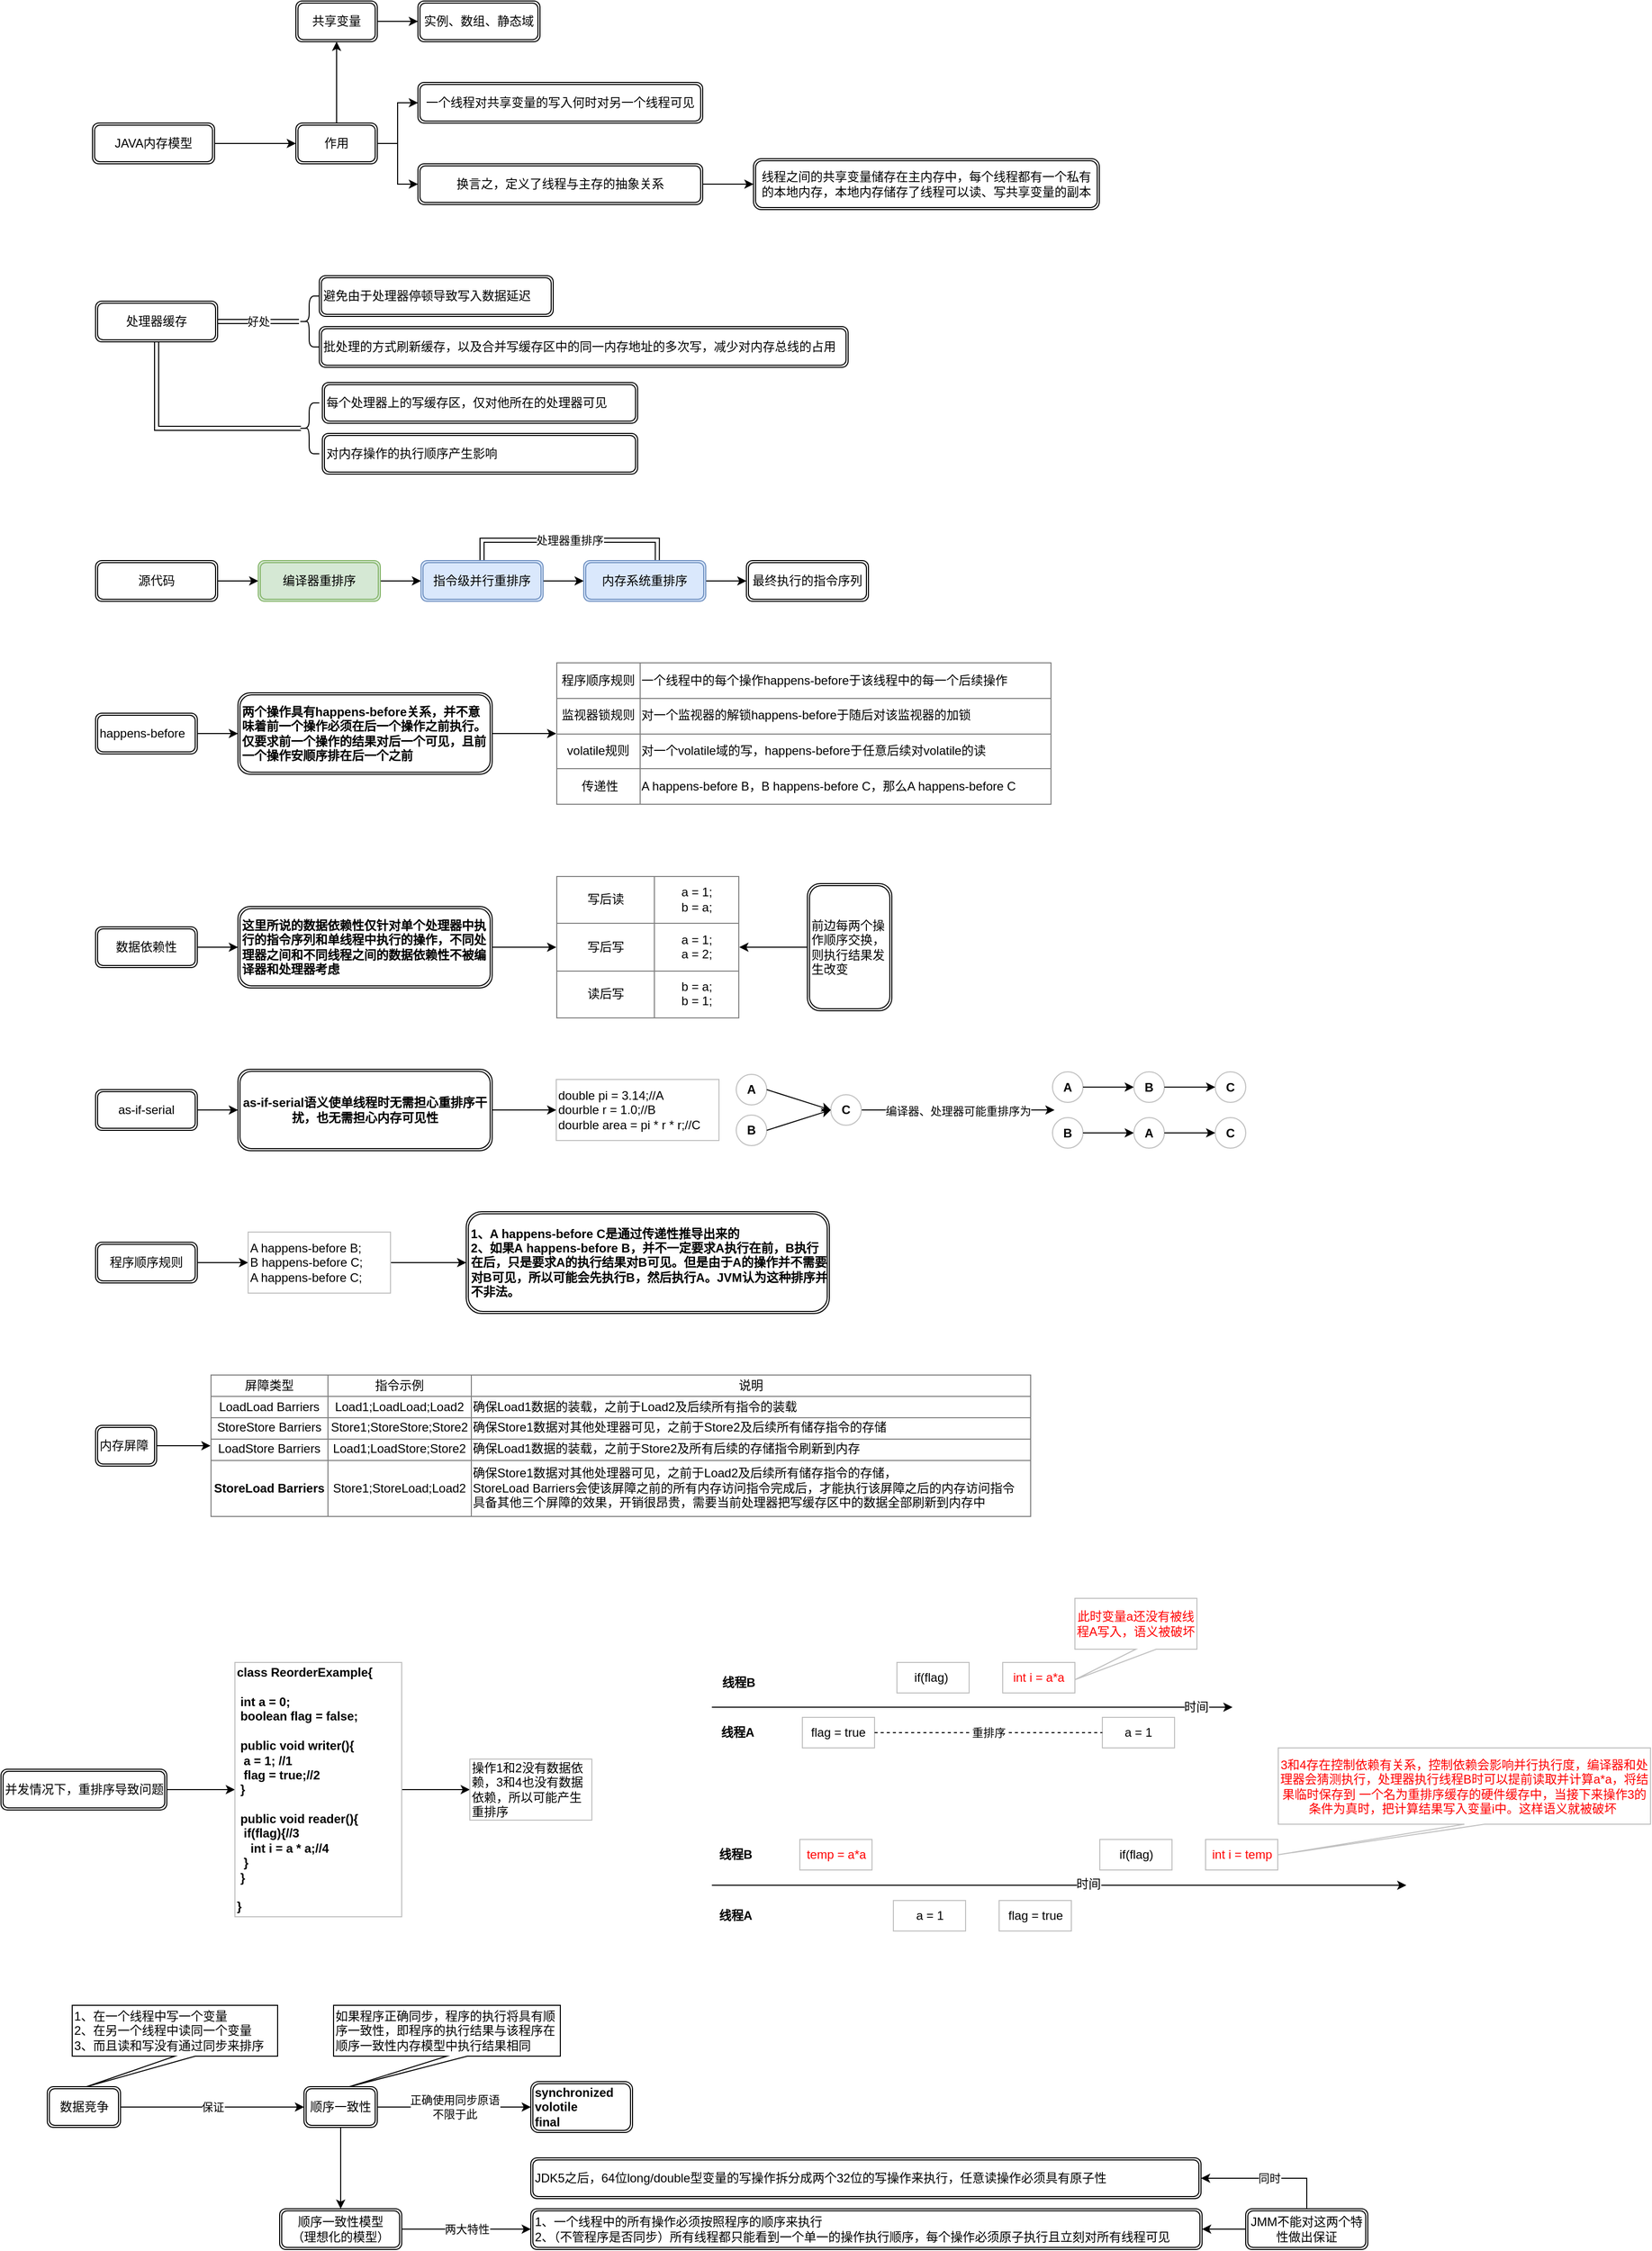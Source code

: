 <mxfile version="12.2.3" pages="1"><diagram id="X_woUP3ET1VslQlFR_BW" name="Page-1"><mxGraphModel dx="1010" dy="479" grid="1" gridSize="10" guides="1" tooltips="1" connect="1" arrows="1" fold="1" page="1" pageScale="1" pageWidth="827" pageHeight="1169" math="0" shadow="0"><root><mxCell id="0"/><mxCell id="1" parent="0"/><mxCell id="INB0uB4eUvnYEFWTCzHM-9" value="" style="edgeStyle=orthogonalEdgeStyle;rounded=0;orthogonalLoop=1;jettySize=auto;html=1;" parent="1" source="INB0uB4eUvnYEFWTCzHM-3" target="INB0uB4eUvnYEFWTCzHM-5" edge="1"><mxGeometry relative="1" as="geometry"/></mxCell><mxCell id="INB0uB4eUvnYEFWTCzHM-3" value="&lt;span style=&quot;white-space: normal&quot;&gt;JAVA内存模型&lt;/span&gt;" style="shape=ext;double=1;rounded=1;whiteSpace=wrap;html=1;" parent="1" vertex="1"><mxGeometry x="160" y="280" width="120" height="40" as="geometry"/></mxCell><mxCell id="INB0uB4eUvnYEFWTCzHM-10" style="edgeStyle=orthogonalEdgeStyle;rounded=0;orthogonalLoop=1;jettySize=auto;html=1;exitX=1;exitY=0.5;exitDx=0;exitDy=0;" parent="1" source="INB0uB4eUvnYEFWTCzHM-5" target="INB0uB4eUvnYEFWTCzHM-6" edge="1"><mxGeometry relative="1" as="geometry"/></mxCell><mxCell id="INB0uB4eUvnYEFWTCzHM-11" style="edgeStyle=orthogonalEdgeStyle;rounded=0;orthogonalLoop=1;jettySize=auto;html=1;exitX=1;exitY=0.5;exitDx=0;exitDy=0;entryX=0;entryY=0.5;entryDx=0;entryDy=0;" parent="1" source="INB0uB4eUvnYEFWTCzHM-5" target="INB0uB4eUvnYEFWTCzHM-7" edge="1"><mxGeometry relative="1" as="geometry"/></mxCell><mxCell id="INB0uB4eUvnYEFWTCzHM-15" value="" style="edgeStyle=orthogonalEdgeStyle;rounded=0;orthogonalLoop=1;jettySize=auto;html=1;" parent="1" source="INB0uB4eUvnYEFWTCzHM-5" target="INB0uB4eUvnYEFWTCzHM-13" edge="1"><mxGeometry relative="1" as="geometry"/></mxCell><mxCell id="INB0uB4eUvnYEFWTCzHM-5" value="作用" style="shape=ext;double=1;rounded=1;whiteSpace=wrap;html=1;" parent="1" vertex="1"><mxGeometry x="360" y="280" width="80" height="40" as="geometry"/></mxCell><mxCell id="INB0uB4eUvnYEFWTCzHM-6" value="一个线程对共享变量的写入何时对另一个线程可见" style="shape=ext;double=1;rounded=1;whiteSpace=wrap;html=1;" parent="1" vertex="1"><mxGeometry x="480" y="240" width="280" height="40" as="geometry"/></mxCell><mxCell id="INB0uB4eUvnYEFWTCzHM-12" value="" style="edgeStyle=orthogonalEdgeStyle;rounded=0;orthogonalLoop=1;jettySize=auto;html=1;" parent="1" source="INB0uB4eUvnYEFWTCzHM-7" target="INB0uB4eUvnYEFWTCzHM-8" edge="1"><mxGeometry relative="1" as="geometry"/></mxCell><mxCell id="INB0uB4eUvnYEFWTCzHM-7" value="换言之，定义了线程与主存的抽象关系" style="shape=ext;double=1;rounded=1;whiteSpace=wrap;html=1;" parent="1" vertex="1"><mxGeometry x="480" y="320" width="280" height="40" as="geometry"/></mxCell><mxCell id="INB0uB4eUvnYEFWTCzHM-8" value="线程之间的共享变量储存在主内存中，每个线程都有一个私有的本地内存，本地内存储存了线程可以读、写共享变量的副本" style="shape=ext;double=1;rounded=1;whiteSpace=wrap;html=1;" parent="1" vertex="1"><mxGeometry x="810" y="315" width="340" height="50" as="geometry"/></mxCell><mxCell id="INB0uB4eUvnYEFWTCzHM-16" value="" style="edgeStyle=orthogonalEdgeStyle;rounded=0;orthogonalLoop=1;jettySize=auto;html=1;" parent="1" source="INB0uB4eUvnYEFWTCzHM-13" target="INB0uB4eUvnYEFWTCzHM-14" edge="1"><mxGeometry relative="1" as="geometry"/></mxCell><mxCell id="INB0uB4eUvnYEFWTCzHM-13" value="共享变量" style="shape=ext;double=1;rounded=1;whiteSpace=wrap;html=1;" parent="1" vertex="1"><mxGeometry x="360" y="160" width="80" height="40" as="geometry"/></mxCell><mxCell id="INB0uB4eUvnYEFWTCzHM-14" value="实例、数组、静态域" style="shape=ext;double=1;rounded=1;whiteSpace=wrap;html=1;" parent="1" vertex="1"><mxGeometry x="480" y="160" width="120" height="40" as="geometry"/></mxCell><mxCell id="INB0uB4eUvnYEFWTCzHM-23" value="" style="edgeStyle=orthogonalEdgeStyle;rounded=0;orthogonalLoop=1;jettySize=auto;html=1;" parent="1" source="INB0uB4eUvnYEFWTCzHM-18" target="INB0uB4eUvnYEFWTCzHM-19" edge="1"><mxGeometry relative="1" as="geometry"/></mxCell><mxCell id="INB0uB4eUvnYEFWTCzHM-18" value="源代码" style="shape=ext;double=1;rounded=1;whiteSpace=wrap;html=1;" parent="1" vertex="1"><mxGeometry x="163" y="710" width="120" height="40" as="geometry"/></mxCell><mxCell id="INB0uB4eUvnYEFWTCzHM-24" value="" style="edgeStyle=orthogonalEdgeStyle;rounded=0;orthogonalLoop=1;jettySize=auto;html=1;" parent="1" source="INB0uB4eUvnYEFWTCzHM-19" target="INB0uB4eUvnYEFWTCzHM-20" edge="1"><mxGeometry relative="1" as="geometry"/></mxCell><mxCell id="INB0uB4eUvnYEFWTCzHM-19" value="编译器重排序" style="shape=ext;double=1;rounded=1;whiteSpace=wrap;html=1;fillColor=#d5e8d4;strokeColor=#82b366;" parent="1" vertex="1"><mxGeometry x="323" y="710" width="120" height="40" as="geometry"/></mxCell><mxCell id="INB0uB4eUvnYEFWTCzHM-25" value="" style="edgeStyle=orthogonalEdgeStyle;rounded=0;orthogonalLoop=1;jettySize=auto;html=1;" parent="1" source="INB0uB4eUvnYEFWTCzHM-20" target="INB0uB4eUvnYEFWTCzHM-21" edge="1"><mxGeometry relative="1" as="geometry"/></mxCell><mxCell id="INB0uB4eUvnYEFWTCzHM-27" value="处理器重排序" style="edgeStyle=orthogonalEdgeStyle;rounded=0;orthogonalLoop=1;jettySize=auto;html=1;exitX=0.5;exitY=0;exitDx=0;exitDy=0;entryX=0.603;entryY=-0.005;entryDx=0;entryDy=0;entryPerimeter=0;shape=link;" parent="1" source="INB0uB4eUvnYEFWTCzHM-20" target="INB0uB4eUvnYEFWTCzHM-21" edge="1"><mxGeometry relative="1" as="geometry"/></mxCell><mxCell id="INB0uB4eUvnYEFWTCzHM-20" value="指令级并行重排序" style="shape=ext;double=1;rounded=1;whiteSpace=wrap;html=1;fillColor=#dae8fc;strokeColor=#6c8ebf;" parent="1" vertex="1"><mxGeometry x="483" y="710" width="120" height="40" as="geometry"/></mxCell><mxCell id="INB0uB4eUvnYEFWTCzHM-26" value="" style="edgeStyle=orthogonalEdgeStyle;rounded=0;orthogonalLoop=1;jettySize=auto;html=1;" parent="1" source="INB0uB4eUvnYEFWTCzHM-21" target="INB0uB4eUvnYEFWTCzHM-22" edge="1"><mxGeometry relative="1" as="geometry"/></mxCell><mxCell id="INB0uB4eUvnYEFWTCzHM-21" value="内存系统重排序" style="shape=ext;double=1;rounded=1;whiteSpace=wrap;html=1;fillColor=#dae8fc;strokeColor=#6c8ebf;" parent="1" vertex="1"><mxGeometry x="643" y="710" width="120" height="40" as="geometry"/></mxCell><mxCell id="INB0uB4eUvnYEFWTCzHM-22" value="最终执行的指令序列" style="shape=ext;double=1;rounded=1;whiteSpace=wrap;html=1;" parent="1" vertex="1"><mxGeometry x="803" y="710" width="120" height="40" as="geometry"/></mxCell><mxCell id="INB0uB4eUvnYEFWTCzHM-42" style="edgeStyle=orthogonalEdgeStyle;shape=link;rounded=0;orthogonalLoop=1;jettySize=auto;html=1;entryX=0.1;entryY=0.5;entryDx=0;entryDy=0;entryPerimeter=0;" parent="1" source="INB0uB4eUvnYEFWTCzHM-28" target="INB0uB4eUvnYEFWTCzHM-41" edge="1"><mxGeometry relative="1" as="geometry"><Array as="points"><mxPoint x="223" y="580"/></Array></mxGeometry></mxCell><mxCell id="INB0uB4eUvnYEFWTCzHM-28" value="处理器缓存" style="shape=ext;double=1;rounded=1;whiteSpace=wrap;html=1;" parent="1" vertex="1"><mxGeometry x="163" y="455" width="120" height="40" as="geometry"/></mxCell><mxCell id="INB0uB4eUvnYEFWTCzHM-29" value="避免由于处理器停顿导致写入数据延迟" style="shape=ext;double=1;rounded=1;whiteSpace=wrap;html=1;align=left;" parent="1" vertex="1"><mxGeometry x="383" y="430" width="230" height="40" as="geometry"/></mxCell><mxCell id="INB0uB4eUvnYEFWTCzHM-30" value="批处理的方式刷新缓存，以及合并写缓存区中的同一内存地址的多次写，减少对内存总线的占用" style="shape=ext;double=1;rounded=1;whiteSpace=wrap;html=1;align=left;" parent="1" vertex="1"><mxGeometry x="383" y="480" width="520" height="40" as="geometry"/></mxCell><mxCell id="INB0uB4eUvnYEFWTCzHM-31" value="每个处理器上的写缓存区，仅对他所在的处理器可见" style="shape=ext;double=1;rounded=1;whiteSpace=wrap;html=1;align=left;" parent="1" vertex="1"><mxGeometry x="386" y="535" width="310" height="40" as="geometry"/></mxCell><mxCell id="INB0uB4eUvnYEFWTCzHM-32" value="对内存操作的执行顺序产生影响" style="shape=ext;double=1;rounded=1;whiteSpace=wrap;html=1;align=left;" parent="1" vertex="1"><mxGeometry x="386" y="585" width="310" height="40" as="geometry"/></mxCell><mxCell id="INB0uB4eUvnYEFWTCzHM-36" value="好处" style="edgeStyle=orthogonalEdgeStyle;shape=link;rounded=0;orthogonalLoop=1;jettySize=auto;html=1;exitX=1;exitY=0.5;exitDx=0;exitDy=0;" parent="1" source="INB0uB4eUvnYEFWTCzHM-28" target="INB0uB4eUvnYEFWTCzHM-35" edge="1"><mxGeometry relative="1" as="geometry"><mxPoint x="313" y="479" as="sourcePoint"/></mxGeometry></mxCell><mxCell id="INB0uB4eUvnYEFWTCzHM-35" value="" style="shape=curlyBracket;whiteSpace=wrap;html=1;rounded=1;" parent="1" vertex="1"><mxGeometry x="363" y="450" width="20" height="50" as="geometry"/></mxCell><mxCell id="INB0uB4eUvnYEFWTCzHM-41" value="" style="shape=curlyBracket;whiteSpace=wrap;html=1;rounded=1;" parent="1" vertex="1"><mxGeometry x="363" y="555" width="20" height="50" as="geometry"/></mxCell><mxCell id="INB0uB4eUvnYEFWTCzHM-68" value="" style="edgeStyle=orthogonalEdgeStyle;rounded=0;orthogonalLoop=1;jettySize=auto;html=1;" parent="1" source="INB0uB4eUvnYEFWTCzHM-59" target="INB0uB4eUvnYEFWTCzHM-61" edge="1"><mxGeometry relative="1" as="geometry"/></mxCell><mxCell id="INB0uB4eUvnYEFWTCzHM-59" value="happens-before" style="shape=ext;double=1;rounded=1;whiteSpace=wrap;html=1;align=left;" parent="1" vertex="1"><mxGeometry x="163" y="860" width="100" height="40" as="geometry"/></mxCell><mxCell id="INB0uB4eUvnYEFWTCzHM-60" value="&lt;table border=&quot;1&quot; width=&quot;100%&quot; style=&quot;width: 100% ; height: 100% ; border-collapse: collapse&quot;&gt;&lt;tbody&gt;&lt;tr&gt;&lt;td align=&quot;center&quot;&gt;程序顺序规则&lt;/td&gt;&lt;td align=&quot;center&quot; style=&quot;text-align: left&quot;&gt;一个线程中的每个操作happens-before于该线程中的每一个后续操作&lt;/td&gt;&lt;/tr&gt;&lt;tr&gt;&lt;td align=&quot;center&quot;&gt;监视器锁规则&lt;/td&gt;&lt;td align=&quot;center&quot; style=&quot;text-align: left&quot;&gt;对一个监视器的解锁happens-before于随后对该监视器的加锁&lt;/td&gt;&lt;/tr&gt;&lt;tr&gt;&lt;td style=&quot;text-align: center&quot;&gt;volatile规则&lt;br&gt;&lt;/td&gt;&lt;td&gt;对一个volatile域的写，happens-before于任意后续对volatile的读&lt;/td&gt;&lt;/tr&gt;&lt;tr&gt;&lt;td align=&quot;center&quot;&gt;&amp;nbsp;传递性&lt;/td&gt;&lt;td align=&quot;center&quot; style=&quot;text-align: left&quot;&gt;A happens-before&amp;nbsp;B，B happens-before&amp;nbsp;C，那么A happens-before&amp;nbsp;C&lt;/td&gt;&lt;/tr&gt;&lt;/tbody&gt;&lt;/table&gt;" style="text;html=1;strokeColor=none;fillColor=none;overflow=fill;rounded=0;align=left;" parent="1" vertex="1"><mxGeometry x="616" y="810" width="487" height="140" as="geometry"/></mxCell><mxCell id="INB0uB4eUvnYEFWTCzHM-69" value="" style="edgeStyle=orthogonalEdgeStyle;rounded=0;orthogonalLoop=1;jettySize=auto;html=1;" parent="1" source="INB0uB4eUvnYEFWTCzHM-61" target="INB0uB4eUvnYEFWTCzHM-60" edge="1"><mxGeometry relative="1" as="geometry"/></mxCell><mxCell id="INB0uB4eUvnYEFWTCzHM-61" value="&lt;b&gt;两个操作具有happens-before关系，并不意味着前一个操作必须在后一个操作之前执行。仅要求前一个操作的结果对后一个可见，且前一个操作安顺序排在后一个之前&lt;span style=&quot;font-family: &amp;#34;helvetica&amp;#34; , &amp;#34;arial&amp;#34; , sans-serif ; font-size: 0px ; white-space: nowrap&quot;&gt;及%3CmxGraphModel%3E%3Croot%3E%3CmxCell%20id%3D%220%22%2F%3E%3CmxCell%20id%3D%221%22%20parent%3D%220%22%2F%3E%3CmxCell%20id%3D%222%22%20value%3D%22%E5%AF%B9%E5%86%85%E5%AD%98%E6%93%8D%E4%BD%9C%E7%9A%84%E6%89%A7%E8%A1%8C%E9%A1%BA%E5%BA%8F%E4%BA%A7%E7%94%9F%E5%BD%B1%E5%93%8D%22%20style%3D%22shape%3Dext%3Bdouble%3D1%3Brounded%3D1%3BwhiteSpace%3Dwrap%3Bhtml%3D1%3Balign%3Dleft%3B%22%20vertex%3D%221%22%20parent%3D%221%22%3E%3CmxGeometry%20x%3D%22583%22%20y%3D%22690%22%20width%3D%22310%22%20height%3D%2240%22%20as%3D%22geometry%22%2F%3E%3C%2FmxCell%3E%3C%2Froot%3E%3C%2FmxGraphModel%3&lt;/span&gt;&lt;/b&gt;" style="shape=ext;double=1;rounded=1;whiteSpace=wrap;html=1;align=left;" parent="1" vertex="1"><mxGeometry x="303" y="840" width="250" height="80" as="geometry"/></mxCell><mxCell id="INB0uB4eUvnYEFWTCzHM-70" value="" style="edgeStyle=orthogonalEdgeStyle;rounded=0;orthogonalLoop=1;jettySize=auto;html=1;" parent="1" source="INB0uB4eUvnYEFWTCzHM-62" target="INB0uB4eUvnYEFWTCzHM-66" edge="1"><mxGeometry relative="1" as="geometry"/></mxCell><mxCell id="INB0uB4eUvnYEFWTCzHM-62" value="数据依赖性" style="shape=ext;double=1;rounded=1;whiteSpace=wrap;html=1;align=center;" parent="1" vertex="1"><mxGeometry x="163" y="1070" width="100" height="40" as="geometry"/></mxCell><mxCell id="INB0uB4eUvnYEFWTCzHM-63" value="&lt;table border=&quot;1&quot; width=&quot;100%&quot; style=&quot;width: 100% ; height: 100% ; border-collapse: collapse&quot;&gt;&lt;tbody&gt;&lt;tr&gt;&lt;td align=&quot;center&quot;&gt;写后读&lt;/td&gt;&lt;td align=&quot;center&quot;&gt;a = 1;&lt;br&gt;b = a;&lt;/td&gt;&lt;/tr&gt;&lt;tr&gt;&lt;td align=&quot;center&quot;&gt;写后写&lt;/td&gt;&lt;td align=&quot;center&quot;&gt;a = 1;&lt;br&gt;a = 2;&lt;/td&gt;&lt;/tr&gt;&lt;tr&gt;&lt;td align=&quot;center&quot;&gt;读后写&lt;/td&gt;&lt;td align=&quot;center&quot;&gt;b = a;&lt;br&gt;b = 1;&lt;/td&gt;&lt;/tr&gt;&lt;/tbody&gt;&lt;/table&gt;" style="text;html=1;strokeColor=none;fillColor=none;overflow=fill;rounded=0;align=center;" parent="1" vertex="1"><mxGeometry x="616" y="1020" width="180" height="140" as="geometry"/></mxCell><mxCell id="INB0uB4eUvnYEFWTCzHM-72" value="" style="edgeStyle=orthogonalEdgeStyle;rounded=0;orthogonalLoop=1;jettySize=auto;html=1;" parent="1" source="INB0uB4eUvnYEFWTCzHM-64" target="INB0uB4eUvnYEFWTCzHM-63" edge="1"><mxGeometry relative="1" as="geometry"/></mxCell><mxCell id="INB0uB4eUvnYEFWTCzHM-64" value="&lt;span style=&quot;font-weight: normal&quot;&gt;前边每两个操作顺序交换，则执行结果发生改变&lt;/span&gt;" style="shape=ext;double=1;rounded=1;whiteSpace=wrap;html=1;align=left;fontStyle=1" parent="1" vertex="1"><mxGeometry x="863" y="1027.5" width="83" height="125" as="geometry"/></mxCell><mxCell id="INB0uB4eUvnYEFWTCzHM-71" value="" style="edgeStyle=orthogonalEdgeStyle;rounded=0;orthogonalLoop=1;jettySize=auto;html=1;" parent="1" source="INB0uB4eUvnYEFWTCzHM-66" target="INB0uB4eUvnYEFWTCzHM-63" edge="1"><mxGeometry relative="1" as="geometry"/></mxCell><mxCell id="INB0uB4eUvnYEFWTCzHM-66" value="&lt;b&gt;这里所说的数据依赖性仅针对单个处理器中执行的指令序列和单线程中执行的操作，不同处理器之间和不同线程之间的数据依赖性不被编译器和处理器考虑&lt;/b&gt;" style="shape=ext;double=1;rounded=1;whiteSpace=wrap;html=1;align=left;" parent="1" vertex="1"><mxGeometry x="303" y="1050" width="250" height="80" as="geometry"/></mxCell><mxCell id="INB0uB4eUvnYEFWTCzHM-99" value="" style="edgeStyle=orthogonalEdgeStyle;rounded=0;orthogonalLoop=1;jettySize=auto;html=1;" parent="1" source="INB0uB4eUvnYEFWTCzHM-73" target="INB0uB4eUvnYEFWTCzHM-95" edge="1"><mxGeometry relative="1" as="geometry"/></mxCell><mxCell id="INB0uB4eUvnYEFWTCzHM-73" value="as-if-serial" style="shape=ext;double=1;rounded=1;whiteSpace=wrap;html=1;align=center;" parent="1" vertex="1"><mxGeometry x="163" y="1230" width="100" height="40" as="geometry"/></mxCell><mxCell id="INB0uB4eUvnYEFWTCzHM-74" value="double pi = 3.14;//A&lt;br&gt;dourble r = 1.0;//B&lt;br&gt;dourble area = pi * r * r;//C" style="rounded=0;whiteSpace=wrap;html=1;strokeColor=#c0c0c0;gradientColor=none;align=left;" parent="1" vertex="1"><mxGeometry x="616" y="1220" width="160" height="60" as="geometry"/></mxCell><mxCell id="INB0uB4eUvnYEFWTCzHM-76" value="&lt;b&gt;A&lt;/b&gt;" style="ellipse;whiteSpace=wrap;html=1;aspect=fixed;rounded=0;strokeColor=#c0c0c0;gradientColor=none;align=center;" parent="1" vertex="1"><mxGeometry x="793" y="1215" width="30" height="30" as="geometry"/></mxCell><mxCell id="INB0uB4eUvnYEFWTCzHM-79" value="&lt;b&gt;B&lt;/b&gt;" style="ellipse;whiteSpace=wrap;html=1;aspect=fixed;rounded=0;strokeColor=#c0c0c0;gradientColor=none;align=center;" parent="1" vertex="1"><mxGeometry x="793" y="1255" width="30" height="30" as="geometry"/></mxCell><mxCell id="INB0uB4eUvnYEFWTCzHM-94" value="编译器、处理器可能重排序为" style="edgeStyle=orthogonalEdgeStyle;rounded=0;orthogonalLoop=1;jettySize=auto;html=1;" parent="1" source="INB0uB4eUvnYEFWTCzHM-80" edge="1"><mxGeometry relative="1" as="geometry"><mxPoint x="1106" y="1250" as="targetPoint"/></mxGeometry></mxCell><mxCell id="INB0uB4eUvnYEFWTCzHM-80" value="&lt;b&gt;C&lt;/b&gt;" style="ellipse;whiteSpace=wrap;html=1;aspect=fixed;rounded=0;strokeColor=#c0c0c0;gradientColor=none;align=center;" parent="1" vertex="1"><mxGeometry x="886" y="1235" width="30" height="30" as="geometry"/></mxCell><mxCell id="INB0uB4eUvnYEFWTCzHM-82" value="" style="endArrow=classic;html=1;exitX=1;exitY=0.5;exitDx=0;exitDy=0;entryX=0;entryY=0.5;entryDx=0;entryDy=0;" parent="1" source="INB0uB4eUvnYEFWTCzHM-76" target="INB0uB4eUvnYEFWTCzHM-80" edge="1"><mxGeometry width="50" height="50" relative="1" as="geometry"><mxPoint x="846" y="1380" as="sourcePoint"/><mxPoint x="896" y="1330" as="targetPoint"/></mxGeometry></mxCell><mxCell id="INB0uB4eUvnYEFWTCzHM-83" value="" style="endArrow=classic;html=1;exitX=1;exitY=0.5;exitDx=0;exitDy=0;entryX=0;entryY=0.5;entryDx=0;entryDy=0;" parent="1" source="INB0uB4eUvnYEFWTCzHM-79" target="INB0uB4eUvnYEFWTCzHM-80" edge="1"><mxGeometry width="50" height="50" relative="1" as="geometry"><mxPoint x="828.607" y="1235.607" as="sourcePoint"/><mxPoint x="879" y="1260" as="targetPoint"/></mxGeometry></mxCell><mxCell id="INB0uB4eUvnYEFWTCzHM-84" value="&lt;b&gt;A&lt;/b&gt;" style="ellipse;whiteSpace=wrap;html=1;aspect=fixed;rounded=0;strokeColor=#c0c0c0;gradientColor=none;align=center;" parent="1" vertex="1"><mxGeometry x="1104" y="1212.5" width="30" height="30" as="geometry"/></mxCell><mxCell id="INB0uB4eUvnYEFWTCzHM-85" value="" style="endArrow=classic;html=1;exitX=1;exitY=0.5;exitDx=0;exitDy=0;entryX=0;entryY=0.5;entryDx=0;entryDy=0;" parent="1" source="INB0uB4eUvnYEFWTCzHM-84" target="INB0uB4eUvnYEFWTCzHM-86" edge="1"><mxGeometry width="50" height="50" relative="1" as="geometry"><mxPoint x="1157" y="1377.5" as="sourcePoint"/><mxPoint x="1197" y="1247.5" as="targetPoint"/></mxGeometry></mxCell><mxCell id="INB0uB4eUvnYEFWTCzHM-86" value="&lt;b&gt;B&lt;/b&gt;" style="ellipse;whiteSpace=wrap;html=1;aspect=fixed;rounded=0;strokeColor=#c0c0c0;gradientColor=none;align=center;" parent="1" vertex="1"><mxGeometry x="1184" y="1212.5" width="30" height="30" as="geometry"/></mxCell><mxCell id="INB0uB4eUvnYEFWTCzHM-87" value="&lt;b&gt;C&lt;/b&gt;" style="ellipse;whiteSpace=wrap;html=1;aspect=fixed;rounded=0;strokeColor=#c0c0c0;gradientColor=none;align=center;" parent="1" vertex="1"><mxGeometry x="1264" y="1212.5" width="30" height="30" as="geometry"/></mxCell><mxCell id="INB0uB4eUvnYEFWTCzHM-88" value="" style="endArrow=classic;html=1;exitX=1;exitY=0.5;exitDx=0;exitDy=0;entryX=0;entryY=0.5;entryDx=0;entryDy=0;" parent="1" source="INB0uB4eUvnYEFWTCzHM-86" target="INB0uB4eUvnYEFWTCzHM-87" edge="1"><mxGeometry width="50" height="50" relative="1" as="geometry"><mxPoint x="1144" y="1237.5" as="sourcePoint"/><mxPoint x="1194" y="1237.5" as="targetPoint"/></mxGeometry></mxCell><mxCell id="INB0uB4eUvnYEFWTCzHM-89" value="&lt;b&gt;B&lt;/b&gt;" style="ellipse;whiteSpace=wrap;html=1;aspect=fixed;rounded=0;strokeColor=#c0c0c0;gradientColor=none;align=center;" parent="1" vertex="1"><mxGeometry x="1104" y="1257.5" width="30" height="30" as="geometry"/></mxCell><mxCell id="INB0uB4eUvnYEFWTCzHM-90" value="" style="endArrow=classic;html=1;exitX=1;exitY=0.5;exitDx=0;exitDy=0;entryX=0;entryY=0.5;entryDx=0;entryDy=0;" parent="1" source="INB0uB4eUvnYEFWTCzHM-89" target="INB0uB4eUvnYEFWTCzHM-91" edge="1"><mxGeometry width="50" height="50" relative="1" as="geometry"><mxPoint x="1157" y="1422.5" as="sourcePoint"/><mxPoint x="1197" y="1292.5" as="targetPoint"/></mxGeometry></mxCell><mxCell id="INB0uB4eUvnYEFWTCzHM-91" value="&lt;b&gt;A&lt;/b&gt;" style="ellipse;whiteSpace=wrap;html=1;aspect=fixed;rounded=0;strokeColor=#c0c0c0;gradientColor=none;align=center;" parent="1" vertex="1"><mxGeometry x="1184" y="1257.5" width="30" height="30" as="geometry"/></mxCell><mxCell id="INB0uB4eUvnYEFWTCzHM-92" value="&lt;b&gt;C&lt;/b&gt;" style="ellipse;whiteSpace=wrap;html=1;aspect=fixed;rounded=0;strokeColor=#c0c0c0;gradientColor=none;align=center;" parent="1" vertex="1"><mxGeometry x="1264" y="1257.5" width="30" height="30" as="geometry"/></mxCell><mxCell id="INB0uB4eUvnYEFWTCzHM-93" value="" style="endArrow=classic;html=1;exitX=1;exitY=0.5;exitDx=0;exitDy=0;entryX=0;entryY=0.5;entryDx=0;entryDy=0;" parent="1" source="INB0uB4eUvnYEFWTCzHM-91" target="INB0uB4eUvnYEFWTCzHM-92" edge="1"><mxGeometry width="50" height="50" relative="1" as="geometry"><mxPoint x="1144" y="1282.5" as="sourcePoint"/><mxPoint x="1194" y="1282.5" as="targetPoint"/></mxGeometry></mxCell><mxCell id="INB0uB4eUvnYEFWTCzHM-100" value="" style="edgeStyle=orthogonalEdgeStyle;rounded=0;orthogonalLoop=1;jettySize=auto;html=1;" parent="1" source="INB0uB4eUvnYEFWTCzHM-95" target="INB0uB4eUvnYEFWTCzHM-74" edge="1"><mxGeometry relative="1" as="geometry"/></mxCell><mxCell id="INB0uB4eUvnYEFWTCzHM-95" value="&lt;b&gt;as-if-serial语义使单线程时无需担心重排序干扰，也无需担心内存可见性&lt;/b&gt;" style="shape=ext;double=1;rounded=1;whiteSpace=wrap;html=1;align=center;" parent="1" vertex="1"><mxGeometry x="303" y="1210" width="250" height="80" as="geometry"/></mxCell><mxCell id="INB0uB4eUvnYEFWTCzHM-101" value="" style="edgeStyle=orthogonalEdgeStyle;rounded=0;orthogonalLoop=1;jettySize=auto;html=1;" parent="1" source="INB0uB4eUvnYEFWTCzHM-96" target="INB0uB4eUvnYEFWTCzHM-97" edge="1"><mxGeometry relative="1" as="geometry"/></mxCell><mxCell id="INB0uB4eUvnYEFWTCzHM-96" value="程序顺序规则" style="shape=ext;double=1;rounded=1;whiteSpace=wrap;html=1;align=center;" parent="1" vertex="1"><mxGeometry x="163" y="1380" width="100" height="40" as="geometry"/></mxCell><mxCell id="INB0uB4eUvnYEFWTCzHM-102" value="" style="edgeStyle=orthogonalEdgeStyle;rounded=0;orthogonalLoop=1;jettySize=auto;html=1;" parent="1" source="INB0uB4eUvnYEFWTCzHM-97" target="INB0uB4eUvnYEFWTCzHM-98" edge="1"><mxGeometry relative="1" as="geometry"/></mxCell><mxCell id="INB0uB4eUvnYEFWTCzHM-97" value="A happens-before B;&lt;br&gt;B happens-before C;&lt;br&gt;A happens-before C;" style="rounded=0;whiteSpace=wrap;html=1;strokeColor=#c0c0c0;gradientColor=none;align=left;" parent="1" vertex="1"><mxGeometry x="313" y="1370" width="140" height="60" as="geometry"/></mxCell><mxCell id="INB0uB4eUvnYEFWTCzHM-98" value="&lt;b&gt;1、A happens-before C是通过传递性推导出来的&lt;br&gt;2、如果A&amp;nbsp;happens-before&amp;nbsp;B，并不一定要求A执行在前，B执行在后，只是要求A的执行结果对B可见。但是由于A的操作并不需要对B可见，所以可能会先执行B，然后执行A。JVM认为这种排序并不非法。&lt;/b&gt;&lt;span style=&quot;font-family: &amp;#34;helvetica&amp;#34; , &amp;#34;arial&amp;#34; , sans-serif ; font-size: 0px ; white-space: nowrap&quot;&gt;2、%3CmxGraphModel%3E%3Croot%3E%3CmxCell%20id%3D%220%22%2F%3E%3CmxCell%20id%3D%221%22%20parent%3D%220%22%2F%3E%3CmxCell%20id%3D%222%22%20value%3D%22%26lt%3Bb%26gt%3Bas-if-serial%E8%AF%AD%E4%B9%89%E4%BD%BF%E5%8D%95%E7%BA%BF%E7%A8%8B%E6%97%B6%E6%97%A0%E9%9C%80%E6%8B%85%E5%BF%83%E9%87%8D%E6%8E%92%E5%BA%8F%E5%B9%B2%E6%89%B0%EF%BC%8C%E4%B9%9F%E6%97%A0%E9%9C%80%E6%8B%85%E5%BF%83%E5%86%85%E5%AD%98%E5%8F%AF%E8%A7%81%E6%80%A7%26lt%3B%2Fb%26gt%3B%22%20style%3D%22shape%3Dext%3Bdouble%3D1%3Brounded%3D1%3BwhiteSpace%3Dwrap%3Bhtml%3D1%3Balign%3Dcenter%3B%22%20vertex%3D%221%22%20parent%3D%221%22%3E%3CmxGeometry%20x%3D%22590%22%20y%3D%221385%22%20width%3D%22250%22%20height%3D%2280%22%20as%3D%22geometry%22%2F%3E%3C%2FmxCell%3E%3C%2Froot%3E%3C%2FmxGraphModel%3E&lt;/span&gt;" style="shape=ext;double=1;rounded=1;whiteSpace=wrap;html=1;align=left;" parent="1" vertex="1"><mxGeometry x="527.5" y="1350" width="357" height="100" as="geometry"/></mxCell><mxCell id="INB0uB4eUvnYEFWTCzHM-103" value="" style="edgeStyle=orthogonalEdgeStyle;rounded=0;orthogonalLoop=1;jettySize=auto;html=1;" parent="1" source="INB0uB4eUvnYEFWTCzHM-104" target="INB0uB4eUvnYEFWTCzHM-105" edge="1"><mxGeometry relative="1" as="geometry"/></mxCell><mxCell id="INB0uB4eUvnYEFWTCzHM-104" value="内存屏障" style="shape=ext;double=1;rounded=1;whiteSpace=wrap;html=1;align=left;" parent="1" vertex="1"><mxGeometry x="163" y="1560" width="60" height="40" as="geometry"/></mxCell><mxCell id="INB0uB4eUvnYEFWTCzHM-105" value="&lt;table border=&quot;1&quot; width=&quot;100%&quot; style=&quot;width: 100% ; height: 100% ; border-collapse: collapse&quot;&gt;&lt;tbody&gt;&lt;tr&gt;&lt;td align=&quot;center&quot;&gt;屏障类型&lt;/td&gt;&lt;td align=&quot;center&quot;&gt;指令示例&lt;/td&gt;&lt;td align=&quot;center&quot;&gt;说明&lt;/td&gt;&lt;/tr&gt;&lt;tr&gt;&lt;td align=&quot;center&quot;&gt;LoadLoad Barriers&lt;/td&gt;&lt;td align=&quot;center&quot;&gt;Load1;LoadLoad;Load2&lt;br&gt;&lt;/td&gt;&lt;td align=&quot;center&quot; style=&quot;text-align: left&quot;&gt;确保Load1数据的装载，之前于Load2及后续所有指令的装载&lt;/td&gt;&lt;/tr&gt;&lt;tr&gt;&lt;td align=&quot;center&quot;&gt;StoreStore Barriers&lt;/td&gt;&lt;td align=&quot;center&quot;&gt;Store1;StoreStore;Store2&lt;br&gt;&lt;/td&gt;&lt;td align=&quot;center&quot; style=&quot;text-align: left&quot;&gt;确保Store1数据对其他处理器可见，之前于Store2及后续所有储存指令的存储&lt;/td&gt;&lt;/tr&gt;&lt;tr&gt;&lt;td style=&quot;text-align: center&quot;&gt;LoadStore Barriers&lt;br&gt;&lt;/td&gt;&lt;td style=&quot;text-align: center&quot;&gt;Load1;LoadStore;Store2&lt;br&gt;&lt;/td&gt;&lt;td&gt;确保Load1数据的装载，之前于Store2及所有后续的存储指令刷新到内存&lt;/td&gt;&lt;/tr&gt;&lt;tr&gt;&lt;td style=&quot;text-align: center&quot;&gt;&lt;b&gt;StoreLoad&amp;nbsp;Barriers&lt;br&gt;&lt;/b&gt;&lt;/td&gt;&lt;td style=&quot;text-align: center&quot;&gt;Store1;StoreLoad;Load2&lt;br&gt;&lt;/td&gt;&lt;td&gt;确保Store1数据对其他处理器可见，之前于Load2及后续所有储存指令的存储，&lt;br&gt;StoreLoad Barriers会使该屏障之前的所有内存访问指令完成后，才能执行该屏障之后的内存访问指令&lt;br&gt;具备其他三个屏障的效果，开销很昂贵，需要当前处理器把写缓存区中的数据全部刷新到内存中&lt;/td&gt;&lt;/tr&gt;&lt;/tbody&gt;&lt;/table&gt;" style="text;html=1;strokeColor=none;fillColor=none;overflow=fill;rounded=0;align=left;" parent="1" vertex="1"><mxGeometry x="276" y="1510" width="807" height="140" as="geometry"/></mxCell><mxCell id="INB0uB4eUvnYEFWTCzHM-135" value="" style="edgeStyle=orthogonalEdgeStyle;rounded=0;orthogonalLoop=1;jettySize=auto;html=1;fontColor=#FF0000;" parent="1" source="INB0uB4eUvnYEFWTCzHM-107" target="INB0uB4eUvnYEFWTCzHM-108" edge="1"><mxGeometry relative="1" as="geometry"/></mxCell><mxCell id="INB0uB4eUvnYEFWTCzHM-107" value="并发情况下，重排序导致问题" style="shape=ext;double=1;rounded=1;whiteSpace=wrap;html=1;align=left;" parent="1" vertex="1"><mxGeometry x="70" y="1898" width="163" height="40" as="geometry"/></mxCell><mxCell id="INB0uB4eUvnYEFWTCzHM-136" value="" style="edgeStyle=orthogonalEdgeStyle;rounded=0;orthogonalLoop=1;jettySize=auto;html=1;fontColor=#FF0000;" parent="1" source="INB0uB4eUvnYEFWTCzHM-108" target="INB0uB4eUvnYEFWTCzHM-112" edge="1"><mxGeometry relative="1" as="geometry"/></mxCell><mxCell id="INB0uB4eUvnYEFWTCzHM-108" value="class ReorderExample{&lt;br&gt;&lt;br&gt;&amp;nbsp;int a = 0;&lt;br&gt;&amp;nbsp;boolean flag = false;&lt;br&gt;&lt;br&gt;&amp;nbsp;public void writer(){&lt;br&gt;&amp;nbsp; a = 1; //1&lt;br&gt;&amp;nbsp; flag = true;//2&lt;br&gt;&amp;nbsp;}&lt;br&gt;&lt;br&gt;&amp;nbsp;public void reader(){&lt;br&gt;&amp;nbsp; if(flag){//3&lt;br&gt;&amp;nbsp; &amp;nbsp; int i = a * a;//4&lt;br&gt;&amp;nbsp; }&lt;br&gt;&amp;nbsp;}&lt;br&gt;&lt;br&gt;}" style="rounded=0;whiteSpace=wrap;html=1;strokeColor=#c0c0c0;gradientColor=none;align=left;fontStyle=1" parent="1" vertex="1"><mxGeometry x="300" y="1793" width="164" height="250" as="geometry"/></mxCell><mxCell id="INB0uB4eUvnYEFWTCzHM-112" value="&lt;span style=&quot;text-align: center ; white-space: normal&quot;&gt;操作1和2没有数据依赖，3和4也没有数据依赖，所以可能产生重排序&lt;/span&gt;" style="rounded=0;whiteSpace=wrap;html=1;strokeColor=#c0c0c0;gradientColor=none;align=left;" parent="1" vertex="1"><mxGeometry x="531" y="1888" width="120" height="60" as="geometry"/></mxCell><mxCell id="INB0uB4eUvnYEFWTCzHM-113" value="" style="endArrow=classic;html=1;" parent="1" edge="1"><mxGeometry width="50" height="50" relative="1" as="geometry"><mxPoint x="769" y="1837" as="sourcePoint"/><mxPoint x="1281" y="1837" as="targetPoint"/></mxGeometry></mxCell><mxCell id="INB0uB4eUvnYEFWTCzHM-114" value="时间" style="text;html=1;resizable=0;points=[];align=center;verticalAlign=middle;labelBackgroundColor=#ffffff;" parent="INB0uB4eUvnYEFWTCzHM-113" vertex="1" connectable="0"><mxGeometry x="0.084" y="1" relative="1" as="geometry"><mxPoint x="198.5" y="1" as="offset"/></mxGeometry></mxCell><mxCell id="INB0uB4eUvnYEFWTCzHM-115" value="flag =&amp;nbsp;true" style="rounded=0;whiteSpace=wrap;html=1;strokeColor=#c0c0c0;gradientColor=none;align=center;" parent="1" vertex="1"><mxGeometry x="858" y="1847" width="71" height="30" as="geometry"/></mxCell><mxCell id="INB0uB4eUvnYEFWTCzHM-116" value="if(flag)&amp;nbsp;" style="rounded=0;whiteSpace=wrap;html=1;strokeColor=#c0c0c0;gradientColor=none;align=center;" parent="1" vertex="1"><mxGeometry x="951" y="1793" width="71" height="30" as="geometry"/></mxCell><mxCell id="INB0uB4eUvnYEFWTCzHM-117" value="&lt;b&gt;线程A&lt;/b&gt;" style="text;html=1;resizable=0;autosize=1;align=center;verticalAlign=middle;points=[];fillColor=none;strokeColor=none;rounded=0;" parent="1" vertex="1"><mxGeometry x="769" y="1852" width="50" height="20" as="geometry"/></mxCell><mxCell id="INB0uB4eUvnYEFWTCzHM-118" value="&lt;b&gt;线程B&lt;/b&gt;" style="text;html=1;resizable=0;autosize=1;align=center;verticalAlign=middle;points=[];fillColor=none;strokeColor=none;rounded=0;" parent="1" vertex="1"><mxGeometry x="770" y="1803" width="50" height="20" as="geometry"/></mxCell><mxCell id="INB0uB4eUvnYEFWTCzHM-119" value="int i = a*a" style="rounded=0;whiteSpace=wrap;html=1;strokeColor=#c0c0c0;gradientColor=none;align=center;fontColor=#FF0000;" parent="1" vertex="1"><mxGeometry x="1055" y="1793" width="71" height="30" as="geometry"/></mxCell><mxCell id="INB0uB4eUvnYEFWTCzHM-120" value="a = 1" style="rounded=0;whiteSpace=wrap;html=1;strokeColor=#c0c0c0;gradientColor=none;align=center;" parent="1" vertex="1"><mxGeometry x="1153" y="1847" width="71" height="30" as="geometry"/></mxCell><mxCell id="INB0uB4eUvnYEFWTCzHM-122" value="此时变量a还没有被线程A写入，语义被破坏" style="shape=callout;whiteSpace=wrap;html=1;perimeter=calloutPerimeter;rounded=0;strokeColor=#c0c0c0;gradientColor=none;fontColor=#FF0000;align=center;rotation=0;position2=0;" parent="1" vertex="1"><mxGeometry x="1126" y="1730" width="120" height="80" as="geometry"/></mxCell><mxCell id="INB0uB4eUvnYEFWTCzHM-123" value="&lt;font color=&quot;#000000&quot;&gt;重排序&lt;/font&gt;" style="endArrow=none;dashed=1;html=1;fontColor=#FF0000;entryX=0;entryY=0.5;entryDx=0;entryDy=0;exitX=1;exitY=0.5;exitDx=0;exitDy=0;" parent="1" source="INB0uB4eUvnYEFWTCzHM-115" target="INB0uB4eUvnYEFWTCzHM-120" edge="1"><mxGeometry width="50" height="50" relative="1" as="geometry"><mxPoint x="334" y="2097" as="sourcePoint"/><mxPoint x="384" y="2047" as="targetPoint"/></mxGeometry></mxCell><mxCell id="INB0uB4eUvnYEFWTCzHM-124" value="" style="endArrow=classic;html=1;" parent="1" edge="1"><mxGeometry width="50" height="50" relative="1" as="geometry"><mxPoint x="769" y="2012" as="sourcePoint"/><mxPoint x="1451.941" y="2012" as="targetPoint"/></mxGeometry></mxCell><mxCell id="INB0uB4eUvnYEFWTCzHM-125" value="时间" style="text;html=1;resizable=0;points=[];align=center;verticalAlign=middle;labelBackgroundColor=#ffffff;" parent="INB0uB4eUvnYEFWTCzHM-124" vertex="1" connectable="0"><mxGeometry x="0.084" y="1" relative="1" as="geometry"><mxPoint as="offset"/></mxGeometry></mxCell><mxCell id="INB0uB4eUvnYEFWTCzHM-126" value="flag =&amp;nbsp;true" style="rounded=0;whiteSpace=wrap;html=1;strokeColor=#c0c0c0;gradientColor=none;align=center;" parent="1" vertex="1"><mxGeometry x="1051.5" y="2027" width="71" height="30" as="geometry"/></mxCell><mxCell id="INB0uB4eUvnYEFWTCzHM-127" value="temp = a*a" style="rounded=0;whiteSpace=wrap;html=1;strokeColor=#c0c0c0;gradientColor=none;align=center;fontColor=#FF0000;" parent="1" vertex="1"><mxGeometry x="855.5" y="1967" width="71" height="30" as="geometry"/></mxCell><mxCell id="INB0uB4eUvnYEFWTCzHM-128" value="&lt;b&gt;线程A&lt;/b&gt;" style="text;html=1;resizable=0;autosize=1;align=center;verticalAlign=middle;points=[];fillColor=none;strokeColor=none;rounded=0;" parent="1" vertex="1"><mxGeometry x="766.5" y="2032" width="50" height="20" as="geometry"/></mxCell><mxCell id="INB0uB4eUvnYEFWTCzHM-129" value="&lt;b&gt;线程B&lt;/b&gt;" style="text;html=1;resizable=0;autosize=1;align=center;verticalAlign=middle;points=[];fillColor=none;strokeColor=none;rounded=0;" parent="1" vertex="1"><mxGeometry x="766.5" y="1972" width="50" height="20" as="geometry"/></mxCell><mxCell id="INB0uB4eUvnYEFWTCzHM-130" value="if(flag)" style="rounded=0;whiteSpace=wrap;html=1;strokeColor=#c0c0c0;gradientColor=none;align=center;fontColor=#000000;" parent="1" vertex="1"><mxGeometry x="1150.5" y="1967" width="71" height="30" as="geometry"/></mxCell><mxCell id="INB0uB4eUvnYEFWTCzHM-131" value="a = 1" style="rounded=0;whiteSpace=wrap;html=1;strokeColor=#c0c0c0;gradientColor=none;align=center;" parent="1" vertex="1"><mxGeometry x="947.5" y="2027" width="71" height="30" as="geometry"/></mxCell><mxCell id="INB0uB4eUvnYEFWTCzHM-132" value="3和4存在控制依赖有关系，控制依赖会影响并行执行度，编译器和处理器会猜测执行，处理器执行线程B时可以提前读取并计算a*a，将结果临时保存到&amp;nbsp;一个名为重排序缓存的硬件缓存中，当接下来操作3的条件为真时，把计算结果写入变量i中。这样语义就被破坏&amp;nbsp;" style="shape=callout;whiteSpace=wrap;html=1;perimeter=calloutPerimeter;rounded=0;strokeColor=#c0c0c0;gradientColor=none;fontColor=#FF0000;align=center;rotation=0;position2=0;" parent="1" vertex="1"><mxGeometry x="1326" y="1877" width="366" height="105" as="geometry"/></mxCell><mxCell id="INB0uB4eUvnYEFWTCzHM-134" value="int i = temp" style="rounded=0;whiteSpace=wrap;html=1;strokeColor=#c0c0c0;gradientColor=none;align=center;fontColor=#FF0000;" parent="1" vertex="1"><mxGeometry x="1254.5" y="1967" width="71" height="30" as="geometry"/></mxCell><mxCell id="wCdLnSLt7X3HPlVgGk0f-5" value="保证" style="edgeStyle=orthogonalEdgeStyle;rounded=0;orthogonalLoop=1;jettySize=auto;html=1;entryX=0;entryY=0.5;entryDx=0;entryDy=0;" parent="1" source="wCdLnSLt7X3HPlVgGk0f-1" target="wCdLnSLt7X3HPlVgGk0f-2" edge="1"><mxGeometry relative="1" as="geometry"><mxPoint x="267.5" y="2230" as="targetPoint"/></mxGeometry></mxCell><mxCell id="wCdLnSLt7X3HPlVgGk0f-1" value="数据竞争" style="shape=ext;double=1;rounded=1;whiteSpace=wrap;html=1;align=center;" parent="1" vertex="1"><mxGeometry x="115.5" y="2210" width="72" height="40" as="geometry"/></mxCell><mxCell id="wCdLnSLt7X3HPlVgGk0f-12" value="正确使用同步原语&lt;br&gt;不限于此" style="edgeStyle=orthogonalEdgeStyle;rounded=0;orthogonalLoop=1;jettySize=auto;html=1;exitX=1;exitY=0.5;exitDx=0;exitDy=0;entryX=0;entryY=0.5;entryDx=0;entryDy=0;" parent="1" source="wCdLnSLt7X3HPlVgGk0f-2" target="wCdLnSLt7X3HPlVgGk0f-8" edge="1"><mxGeometry relative="1" as="geometry"/></mxCell><mxCell id="wCdLnSLt7X3HPlVgGk0f-16" value="" style="edgeStyle=orthogonalEdgeStyle;rounded=0;orthogonalLoop=1;jettySize=auto;html=1;" parent="1" source="wCdLnSLt7X3HPlVgGk0f-2" target="wCdLnSLt7X3HPlVgGk0f-15" edge="1"><mxGeometry relative="1" as="geometry"/></mxCell><mxCell id="wCdLnSLt7X3HPlVgGk0f-2" value="顺序一致性" style="shape=ext;double=1;rounded=1;whiteSpace=wrap;html=1;align=center;" parent="1" vertex="1"><mxGeometry x="368" y="2210" width="72" height="40" as="geometry"/></mxCell><mxCell id="wCdLnSLt7X3HPlVgGk0f-18" value="两大特性" style="edgeStyle=orthogonalEdgeStyle;rounded=0;orthogonalLoop=1;jettySize=auto;html=1;" parent="1" source="wCdLnSLt7X3HPlVgGk0f-15" target="wCdLnSLt7X3HPlVgGk0f-17" edge="1"><mxGeometry relative="1" as="geometry"/></mxCell><mxCell id="wCdLnSLt7X3HPlVgGk0f-15" value="顺序一致性模型&lt;br&gt;（理想化的模型）" style="shape=ext;double=1;rounded=1;whiteSpace=wrap;html=1;align=center;" parent="1" vertex="1"><mxGeometry x="344" y="2330" width="120" height="40" as="geometry"/></mxCell><mxCell id="wCdLnSLt7X3HPlVgGk0f-17" value="1、一个线程中的所有操作必须按照程序的顺序来执行&lt;br&gt;2、（不管程序是否同步）所有线程都只能看到一个单一的操作执行顺序，每个操作必须原子执行且立刻对所有线程可见" style="shape=ext;double=1;rounded=1;whiteSpace=wrap;html=1;align=left;" parent="1" vertex="1"><mxGeometry x="591" y="2330" width="660" height="40" as="geometry"/></mxCell><mxCell id="wCdLnSLt7X3HPlVgGk0f-8" value="synchronized&lt;br&gt;volotile&lt;br&gt;final" style="shape=ext;double=1;rounded=1;whiteSpace=wrap;html=1;align=left;fontStyle=1" parent="1" vertex="1"><mxGeometry x="591" y="2205" width="100" height="50" as="geometry"/></mxCell><mxCell id="wCdLnSLt7X3HPlVgGk0f-3" value="1、在一个线程中写一个变量&lt;br&gt;2、在另一个线程中读同一个变量&lt;br&gt;3、而且读和写没有通过同步来排序" style="shape=callout;whiteSpace=wrap;html=1;perimeter=calloutPerimeter;align=left;position2=0.07;" parent="1" vertex="1"><mxGeometry x="140" y="2130" width="202" height="80" as="geometry"/></mxCell><mxCell id="wCdLnSLt7X3HPlVgGk0f-7" value="如果程序正确同步，程序的执行将具有顺序一致性，即程序的执行结果与该程序在顺序一致性内存模型中执行结果相同" style="shape=callout;whiteSpace=wrap;html=1;perimeter=calloutPerimeter;align=left;position2=0.07;" parent="1" vertex="1"><mxGeometry x="397" y="2130" width="223" height="80" as="geometry"/></mxCell><mxCell id="wCdLnSLt7X3HPlVgGk0f-22" style="edgeStyle=orthogonalEdgeStyle;rounded=0;orthogonalLoop=1;jettySize=auto;html=1;exitX=0;exitY=0.5;exitDx=0;exitDy=0;entryX=1;entryY=0.5;entryDx=0;entryDy=0;" parent="1" source="wCdLnSLt7X3HPlVgGk0f-19" target="wCdLnSLt7X3HPlVgGk0f-17" edge="1"><mxGeometry relative="1" as="geometry"/></mxCell><mxCell id="wCdLnSLt7X3HPlVgGk0f-24" value="同时" style="edgeStyle=orthogonalEdgeStyle;rounded=0;orthogonalLoop=1;jettySize=auto;html=1;exitX=0.5;exitY=0;exitDx=0;exitDy=0;entryX=1;entryY=0.5;entryDx=0;entryDy=0;" parent="1" source="wCdLnSLt7X3HPlVgGk0f-19" target="wCdLnSLt7X3HPlVgGk0f-23" edge="1"><mxGeometry relative="1" as="geometry"/></mxCell><mxCell id="wCdLnSLt7X3HPlVgGk0f-19" value="JMM不能对这两个特性做出保证" style="shape=ext;double=1;rounded=1;whiteSpace=wrap;html=1;align=center;" parent="1" vertex="1"><mxGeometry x="1294" y="2330" width="120" height="40" as="geometry"/></mxCell><mxCell id="wCdLnSLt7X3HPlVgGk0f-23" value="JDK5之后，64位long/double型变量的写操作拆分成两个32位的写操作来执行，任意读操作必须具有原子性" style="shape=ext;double=1;rounded=1;whiteSpace=wrap;html=1;align=left;" parent="1" vertex="1"><mxGeometry x="591" y="2280" width="659" height="40" as="geometry"/></mxCell></root></mxGraphModel></diagram></mxfile>